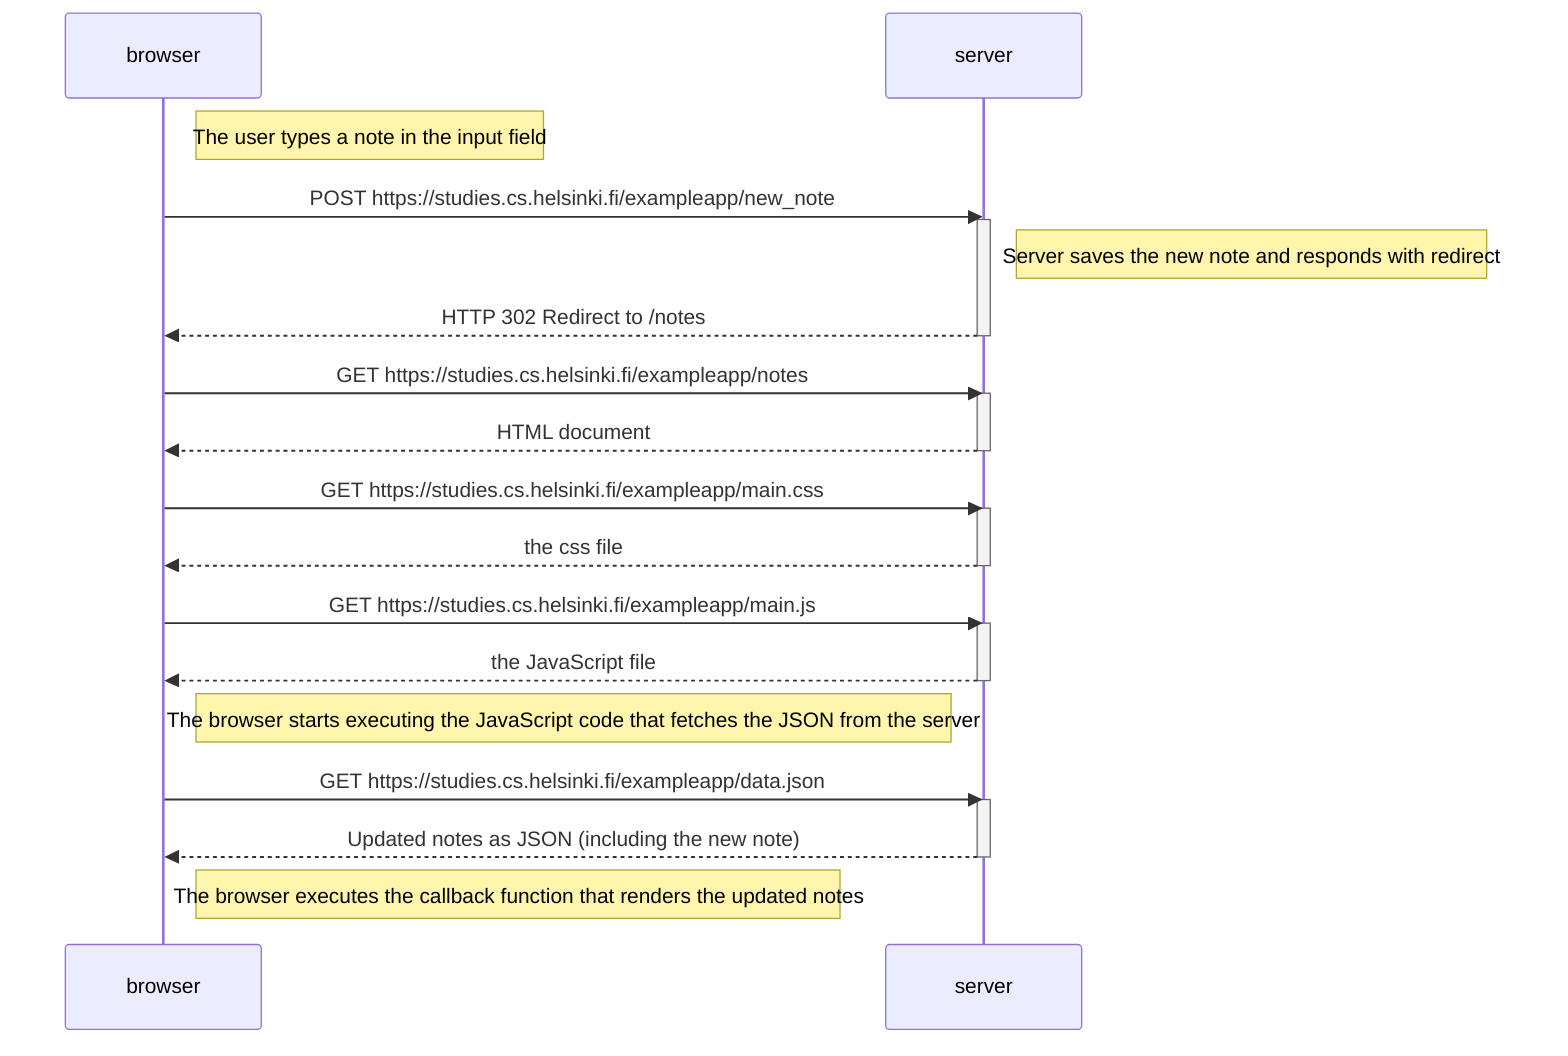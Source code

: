 sequenceDiagram
    participant browser
    participant server

    Note right of browser: The user types a note in the input field

    browser->>server: POST https://studies.cs.helsinki.fi/exampleapp/new_note
    activate server
    Note right of server: Server saves the new note and responds with redirect
    server-->>browser: HTTP 302 Redirect to /notes
    deactivate server

    browser->>server: GET https://studies.cs.helsinki.fi/exampleapp/notes
    activate server
    server-->>browser: HTML document
    deactivate server

    browser->>server: GET https://studies.cs.helsinki.fi/exampleapp/main.css
    activate server
    server-->>browser: the css file
    deactivate server

    browser->>server: GET https://studies.cs.helsinki.fi/exampleapp/main.js
    activate server
    server-->>browser: the JavaScript file
    deactivate server

    Note right of browser: The browser starts executing the JavaScript code that fetches the JSON from the server

    browser->>server: GET https://studies.cs.helsinki.fi/exampleapp/data.json
    activate server
    server-->>browser: Updated notes as JSON (including the new note)
    deactivate server

    Note right of browser: The browser executes the callback function that renders the updated notes